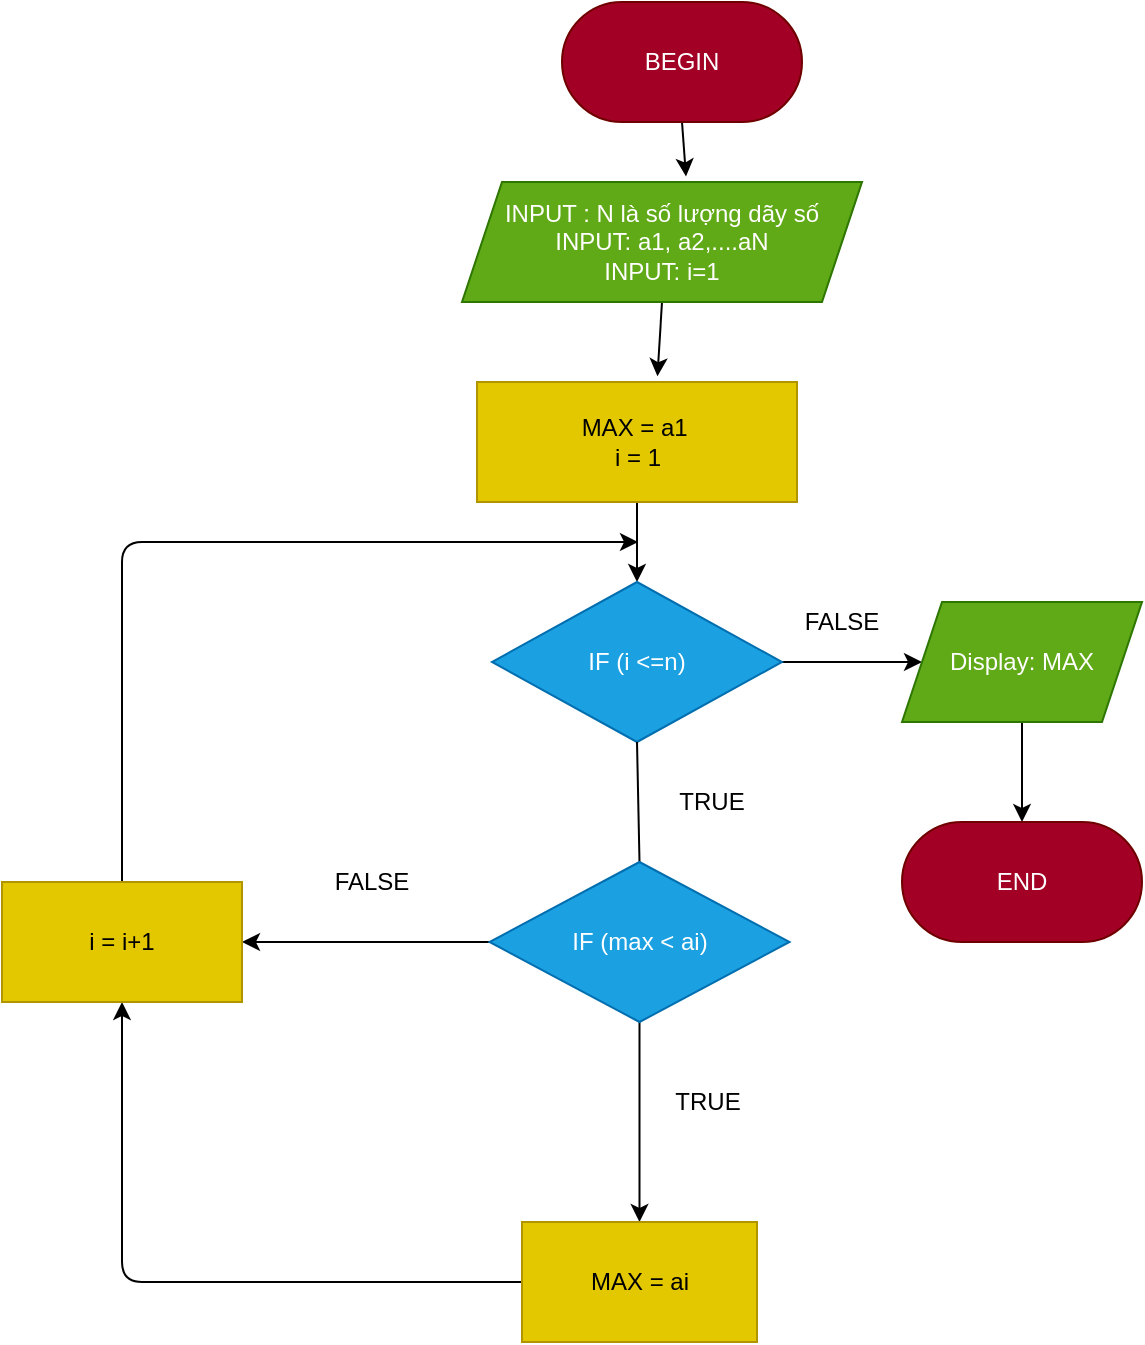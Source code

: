 <mxfile>
    <diagram id="jQzBLWQ31qAy4mVQJZSn" name="Page-1">
        <mxGraphModel dx="1052" dy="869" grid="1" gridSize="10" guides="1" tooltips="1" connect="1" arrows="1" fold="1" page="0" pageScale="1" pageWidth="850" pageHeight="1100" math="0" shadow="0">
            <root>
                <mxCell id="0"/>
                <mxCell id="1" parent="0"/>
                <mxCell id="13" style="edgeStyle=none;html=1;exitX=0.5;exitY=1;exitDx=0;exitDy=0;entryX=0.56;entryY=-0.046;entryDx=0;entryDy=0;entryPerimeter=0;" edge="1" parent="1" source="2" target="3">
                    <mxGeometry relative="1" as="geometry"/>
                </mxCell>
                <mxCell id="2" value="BEGIN" style="rounded=1;whiteSpace=wrap;html=1;arcSize=50;fillColor=#a20025;fontColor=#ffffff;strokeColor=#6F0000;" vertex="1" parent="1">
                    <mxGeometry x="260" y="-50" width="120" height="60" as="geometry"/>
                </mxCell>
                <mxCell id="12" style="edgeStyle=none;html=1;exitX=0.5;exitY=1;exitDx=0;exitDy=0;entryX=0.564;entryY=-0.048;entryDx=0;entryDy=0;entryPerimeter=0;" edge="1" parent="1" source="3" target="4">
                    <mxGeometry relative="1" as="geometry"/>
                </mxCell>
                <mxCell id="3" value="INPUT : N là số lượng dãy số&lt;br&gt;INPUT: a1, a2,....aN&lt;br&gt;INPUT: i=1" style="shape=parallelogram;perimeter=parallelogramPerimeter;whiteSpace=wrap;html=1;fixedSize=1;fillColor=#60a917;fontColor=#ffffff;strokeColor=#2D7600;" vertex="1" parent="1">
                    <mxGeometry x="210" y="40" width="200" height="60" as="geometry"/>
                </mxCell>
                <mxCell id="15" style="edgeStyle=none;html=1;exitX=0.5;exitY=1;exitDx=0;exitDy=0;entryX=0.5;entryY=0;entryDx=0;entryDy=0;" edge="1" parent="1" source="4" target="6">
                    <mxGeometry relative="1" as="geometry"/>
                </mxCell>
                <mxCell id="4" value="MAX = a1&amp;nbsp;&lt;br&gt;i = 1" style="rounded=0;whiteSpace=wrap;html=1;fillColor=#e3c800;fontColor=#000000;strokeColor=#B09500;" vertex="1" parent="1">
                    <mxGeometry x="217.5" y="140" width="160" height="60" as="geometry"/>
                </mxCell>
                <mxCell id="10" style="edgeStyle=none;html=1;exitX=0.5;exitY=1;exitDx=0;exitDy=0;entryX=0.5;entryY=0;entryDx=0;entryDy=0;" edge="1" parent="1" target="6">
                    <mxGeometry relative="1" as="geometry">
                        <mxPoint x="300" y="310" as="sourcePoint"/>
                    </mxGeometry>
                </mxCell>
                <mxCell id="8" style="edgeStyle=none;html=1;exitX=0.5;exitY=1;exitDx=0;exitDy=0;entryX=0.5;entryY=0;entryDx=0;entryDy=0;startArrow=none;" edge="1" parent="1" source="17" target="7">
                    <mxGeometry relative="1" as="geometry"/>
                </mxCell>
                <mxCell id="20" style="edgeStyle=none;html=1;exitX=1;exitY=0.5;exitDx=0;exitDy=0;entryX=0;entryY=0.5;entryDx=0;entryDy=0;" edge="1" parent="1" source="6" target="19">
                    <mxGeometry relative="1" as="geometry"/>
                </mxCell>
                <mxCell id="6" value="IF (i &amp;lt;=n)" style="rhombus;whiteSpace=wrap;html=1;fillColor=#1ba1e2;fontColor=#ffffff;strokeColor=#006EAF;" vertex="1" parent="1">
                    <mxGeometry x="225" y="240" width="145" height="80" as="geometry"/>
                </mxCell>
                <mxCell id="23" style="edgeStyle=none;html=1;exitX=0;exitY=0.5;exitDx=0;exitDy=0;entryX=0.5;entryY=1;entryDx=0;entryDy=0;" edge="1" parent="1" source="7" target="22">
                    <mxGeometry relative="1" as="geometry">
                        <Array as="points">
                            <mxPoint x="40" y="590"/>
                        </Array>
                    </mxGeometry>
                </mxCell>
                <mxCell id="7" value="MAX = ai&lt;br&gt;" style="rounded=0;whiteSpace=wrap;html=1;fillColor=#e3c800;fontColor=#000000;strokeColor=#B09500;" vertex="1" parent="1">
                    <mxGeometry x="240" y="560" width="117.5" height="60" as="geometry"/>
                </mxCell>
                <mxCell id="9" value="TRUE" style="rounded=0;whiteSpace=wrap;html=1;fillStyle=hatch;fillColor=none;strokeColor=none;" vertex="1" parent="1">
                    <mxGeometry x="310" y="340" width="50" height="20" as="geometry"/>
                </mxCell>
                <mxCell id="18" value="" style="edgeStyle=none;html=1;exitX=0.5;exitY=1;exitDx=0;exitDy=0;entryX=0.5;entryY=0;entryDx=0;entryDy=0;endArrow=none;" edge="1" parent="1" source="6" target="17">
                    <mxGeometry relative="1" as="geometry">
                        <mxPoint x="300" y="320" as="sourcePoint"/>
                        <mxPoint x="300" y="560" as="targetPoint"/>
                    </mxGeometry>
                </mxCell>
                <mxCell id="28" style="edgeStyle=none;html=1;exitX=0;exitY=0.5;exitDx=0;exitDy=0;" edge="1" parent="1" source="17" target="22">
                    <mxGeometry relative="1" as="geometry"/>
                </mxCell>
                <mxCell id="17" value="IF (max &amp;lt; ai)" style="rhombus;whiteSpace=wrap;html=1;fillColor=#1ba1e2;fontColor=#ffffff;strokeColor=#006EAF;" vertex="1" parent="1">
                    <mxGeometry x="223.75" y="380" width="150" height="80" as="geometry"/>
                </mxCell>
                <mxCell id="30" style="edgeStyle=none;html=1;exitX=0.5;exitY=1;exitDx=0;exitDy=0;" edge="1" parent="1" source="19" target="29">
                    <mxGeometry relative="1" as="geometry"/>
                </mxCell>
                <mxCell id="19" value="Display: MAX" style="shape=parallelogram;perimeter=parallelogramPerimeter;whiteSpace=wrap;html=1;fixedSize=1;fillStyle=auto;fillColor=#60a917;fontColor=#ffffff;strokeColor=#2D7600;" vertex="1" parent="1">
                    <mxGeometry x="430" y="250" width="120" height="60" as="geometry"/>
                </mxCell>
                <mxCell id="21" value="FALSE" style="rounded=0;whiteSpace=wrap;html=1;fillStyle=hatch;fillColor=none;strokeColor=none;" vertex="1" parent="1">
                    <mxGeometry x="375" y="250" width="50" height="20" as="geometry"/>
                </mxCell>
                <mxCell id="31" style="edgeStyle=none;html=1;exitX=0.5;exitY=0;exitDx=0;exitDy=0;" edge="1" parent="1" source="22">
                    <mxGeometry relative="1" as="geometry">
                        <mxPoint x="298" y="220" as="targetPoint"/>
                        <Array as="points">
                            <mxPoint x="40" y="220"/>
                        </Array>
                    </mxGeometry>
                </mxCell>
                <mxCell id="22" value="i = i+1" style="rounded=0;whiteSpace=wrap;html=1;fillColor=#e3c800;fontColor=#000000;strokeColor=#B09500;" vertex="1" parent="1">
                    <mxGeometry x="-20" y="390" width="120" height="60" as="geometry"/>
                </mxCell>
                <mxCell id="25" value="TRUE" style="rounded=0;whiteSpace=wrap;html=1;fillStyle=hatch;fillColor=none;strokeColor=none;" vertex="1" parent="1">
                    <mxGeometry x="307.5" y="490" width="50" height="20" as="geometry"/>
                </mxCell>
                <mxCell id="26" value="FALSE" style="rounded=0;whiteSpace=wrap;html=1;fillStyle=hatch;fillColor=none;strokeColor=none;" vertex="1" parent="1">
                    <mxGeometry x="140" y="380" width="50" height="20" as="geometry"/>
                </mxCell>
                <mxCell id="29" value="END" style="rounded=1;whiteSpace=wrap;html=1;arcSize=50;fillColor=#a20025;fontColor=#ffffff;strokeColor=#6F0000;" vertex="1" parent="1">
                    <mxGeometry x="430" y="360" width="120" height="60" as="geometry"/>
                </mxCell>
            </root>
        </mxGraphModel>
    </diagram>
</mxfile>